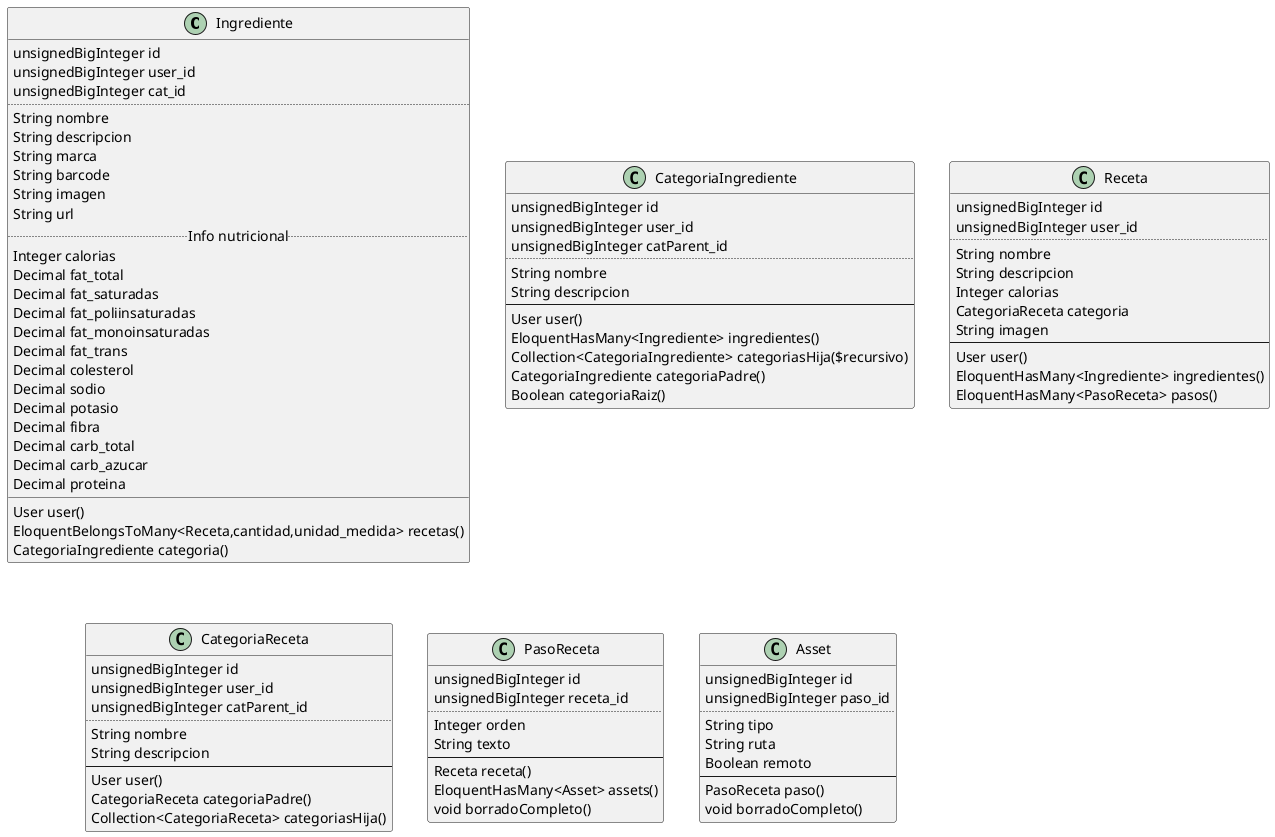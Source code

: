 @startuml "Clases detalle"

class Ingrediente{
    unsignedBigInteger id    
    unsignedBigInteger user_id
    unsignedBigInteger cat_id
    ....
    String nombre
    String descripcion
    String marca 
    String barcode
    String imagen
    String url
    .. Info nutricional ..
    Integer calorias                
    Decimal fat_total
    Decimal fat_saturadas
    Decimal fat_poliinsaturadas
    Decimal fat_monoinsaturadas
    Decimal fat_trans
    Decimal colesterol
    Decimal sodio
    Decimal potasio
    Decimal fibra
    Decimal carb_total
    Decimal carb_azucar
    Decimal proteina
    ____
    User user()
    EloquentBelongsToMany<Receta,cantidad,unidad_medida> recetas()
    CategoriaIngrediente categoria()
}

class CategoriaIngrediente{
    unsignedBigInteger id
    unsignedBigInteger user_id
    unsignedBigInteger catParent_id
    ....
    String nombre
    String descripcion
    ----
    User user()
    EloquentHasMany<Ingrediente> ingredientes()
    Collection<CategoriaIngrediente> categoriasHija($recursivo)
    CategoriaIngrediente categoriaPadre()
    Boolean categoriaRaiz()
}

class Receta{
    unsignedBigInteger id 
    unsignedBigInteger user_id
    ....
    String nombre
    String descripcion
    Integer calorias
    CategoriaReceta categoria
    String imagen
    ----
    User user()
    EloquentHasMany<Ingrediente> ingredientes()
    EloquentHasMany<PasoReceta> pasos()
}

class CategoriaReceta{
    unsignedBigInteger id
    unsignedBigInteger user_id
    unsignedBigInteger catParent_id
    ....
    String nombre
    String descripcion
    ----
    User user()
    CategoriaReceta categoriaPadre()
    Collection<CategoriaReceta> categoriasHija()
}

class PasoReceta{
    unsignedBigInteger id
    unsignedBigInteger receta_id
    ....
    Integer orden
    String texto
    ----
    Receta receta()
    EloquentHasMany<Asset> assets()
    void borradoCompleto()
}

class Asset{
    unsignedBigInteger id
    unsignedBigInteger paso_id
    ....
    String tipo
    String ruta
    Boolean remoto
    ----
    PasoReceta paso()
    void borradoCompleto()
}
@enduml